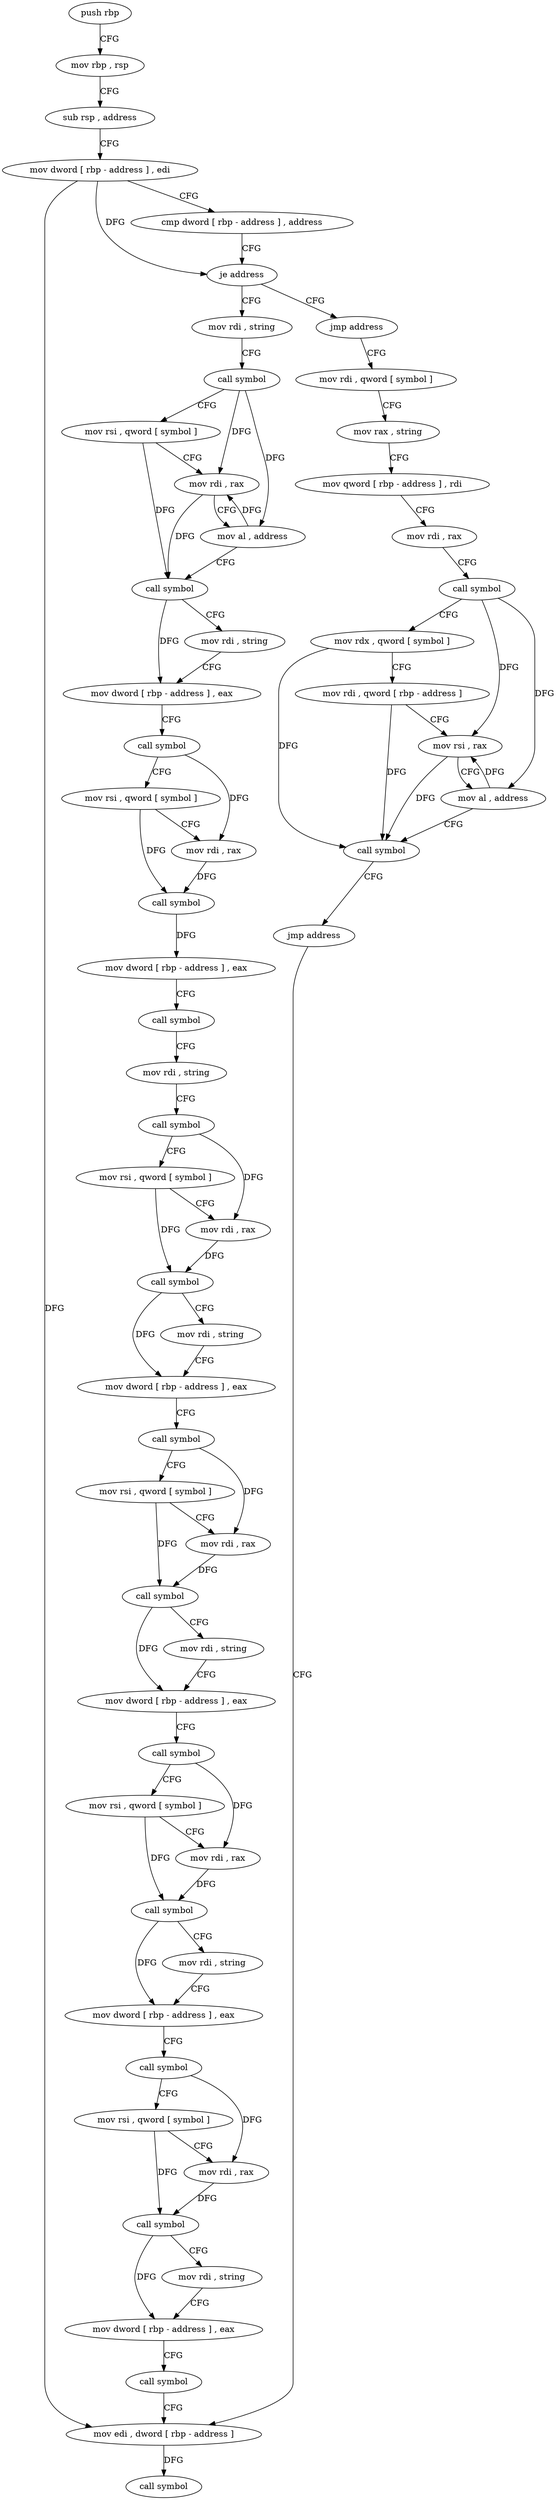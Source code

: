 digraph "func" {
"4200976" [label = "push rbp" ]
"4200977" [label = "mov rbp , rsp" ]
"4200980" [label = "sub rsp , address" ]
"4200984" [label = "mov dword [ rbp - address ] , edi" ]
"4200987" [label = "cmp dword [ rbp - address ] , address" ]
"4200991" [label = "je address" ]
"4201059" [label = "mov rdi , string" ]
"4200997" [label = "jmp address" ]
"4201069" [label = "call symbol" ]
"4201074" [label = "mov rsi , qword [ symbol ]" ]
"4201082" [label = "mov rdi , rax" ]
"4201085" [label = "mov al , address" ]
"4201087" [label = "call symbol" ]
"4201092" [label = "mov rdi , string" ]
"4201102" [label = "mov dword [ rbp - address ] , eax" ]
"4201105" [label = "call symbol" ]
"4201110" [label = "mov rsi , qword [ symbol ]" ]
"4201118" [label = "mov rdi , rax" ]
"4201121" [label = "call symbol" ]
"4201126" [label = "mov dword [ rbp - address ] , eax" ]
"4201129" [label = "call symbol" ]
"4201134" [label = "mov rdi , string" ]
"4201144" [label = "call symbol" ]
"4201149" [label = "mov rsi , qword [ symbol ]" ]
"4201157" [label = "mov rdi , rax" ]
"4201160" [label = "call symbol" ]
"4201165" [label = "mov rdi , string" ]
"4201175" [label = "mov dword [ rbp - address ] , eax" ]
"4201178" [label = "call symbol" ]
"4201183" [label = "mov rsi , qword [ symbol ]" ]
"4201191" [label = "mov rdi , rax" ]
"4201194" [label = "call symbol" ]
"4201199" [label = "mov rdi , string" ]
"4201209" [label = "mov dword [ rbp - address ] , eax" ]
"4201212" [label = "call symbol" ]
"4201217" [label = "mov rsi , qword [ symbol ]" ]
"4201225" [label = "mov rdi , rax" ]
"4201228" [label = "call symbol" ]
"4201233" [label = "mov rdi , string" ]
"4201243" [label = "mov dword [ rbp - address ] , eax" ]
"4201246" [label = "call symbol" ]
"4201251" [label = "mov rsi , qword [ symbol ]" ]
"4201259" [label = "mov rdi , rax" ]
"4201262" [label = "call symbol" ]
"4201267" [label = "mov rdi , string" ]
"4201277" [label = "mov dword [ rbp - address ] , eax" ]
"4201280" [label = "call symbol" ]
"4201285" [label = "mov edi , dword [ rbp - address ]" ]
"4201002" [label = "mov rdi , qword [ symbol ]" ]
"4201010" [label = "mov rax , string" ]
"4201020" [label = "mov qword [ rbp - address ] , rdi" ]
"4201024" [label = "mov rdi , rax" ]
"4201027" [label = "call symbol" ]
"4201032" [label = "mov rdx , qword [ symbol ]" ]
"4201040" [label = "mov rdi , qword [ rbp - address ]" ]
"4201044" [label = "mov rsi , rax" ]
"4201047" [label = "mov al , address" ]
"4201049" [label = "call symbol" ]
"4201054" [label = "jmp address" ]
"4201288" [label = "call symbol" ]
"4200976" -> "4200977" [ label = "CFG" ]
"4200977" -> "4200980" [ label = "CFG" ]
"4200980" -> "4200984" [ label = "CFG" ]
"4200984" -> "4200987" [ label = "CFG" ]
"4200984" -> "4200991" [ label = "DFG" ]
"4200984" -> "4201285" [ label = "DFG" ]
"4200987" -> "4200991" [ label = "CFG" ]
"4200991" -> "4201059" [ label = "CFG" ]
"4200991" -> "4200997" [ label = "CFG" ]
"4201059" -> "4201069" [ label = "CFG" ]
"4200997" -> "4201002" [ label = "CFG" ]
"4201069" -> "4201074" [ label = "CFG" ]
"4201069" -> "4201082" [ label = "DFG" ]
"4201069" -> "4201085" [ label = "DFG" ]
"4201074" -> "4201082" [ label = "CFG" ]
"4201074" -> "4201087" [ label = "DFG" ]
"4201082" -> "4201085" [ label = "CFG" ]
"4201082" -> "4201087" [ label = "DFG" ]
"4201085" -> "4201087" [ label = "CFG" ]
"4201085" -> "4201082" [ label = "DFG" ]
"4201087" -> "4201092" [ label = "CFG" ]
"4201087" -> "4201102" [ label = "DFG" ]
"4201092" -> "4201102" [ label = "CFG" ]
"4201102" -> "4201105" [ label = "CFG" ]
"4201105" -> "4201110" [ label = "CFG" ]
"4201105" -> "4201118" [ label = "DFG" ]
"4201110" -> "4201118" [ label = "CFG" ]
"4201110" -> "4201121" [ label = "DFG" ]
"4201118" -> "4201121" [ label = "DFG" ]
"4201121" -> "4201126" [ label = "DFG" ]
"4201126" -> "4201129" [ label = "CFG" ]
"4201129" -> "4201134" [ label = "CFG" ]
"4201134" -> "4201144" [ label = "CFG" ]
"4201144" -> "4201149" [ label = "CFG" ]
"4201144" -> "4201157" [ label = "DFG" ]
"4201149" -> "4201157" [ label = "CFG" ]
"4201149" -> "4201160" [ label = "DFG" ]
"4201157" -> "4201160" [ label = "DFG" ]
"4201160" -> "4201165" [ label = "CFG" ]
"4201160" -> "4201175" [ label = "DFG" ]
"4201165" -> "4201175" [ label = "CFG" ]
"4201175" -> "4201178" [ label = "CFG" ]
"4201178" -> "4201183" [ label = "CFG" ]
"4201178" -> "4201191" [ label = "DFG" ]
"4201183" -> "4201191" [ label = "CFG" ]
"4201183" -> "4201194" [ label = "DFG" ]
"4201191" -> "4201194" [ label = "DFG" ]
"4201194" -> "4201199" [ label = "CFG" ]
"4201194" -> "4201209" [ label = "DFG" ]
"4201199" -> "4201209" [ label = "CFG" ]
"4201209" -> "4201212" [ label = "CFG" ]
"4201212" -> "4201217" [ label = "CFG" ]
"4201212" -> "4201225" [ label = "DFG" ]
"4201217" -> "4201225" [ label = "CFG" ]
"4201217" -> "4201228" [ label = "DFG" ]
"4201225" -> "4201228" [ label = "DFG" ]
"4201228" -> "4201233" [ label = "CFG" ]
"4201228" -> "4201243" [ label = "DFG" ]
"4201233" -> "4201243" [ label = "CFG" ]
"4201243" -> "4201246" [ label = "CFG" ]
"4201246" -> "4201251" [ label = "CFG" ]
"4201246" -> "4201259" [ label = "DFG" ]
"4201251" -> "4201259" [ label = "CFG" ]
"4201251" -> "4201262" [ label = "DFG" ]
"4201259" -> "4201262" [ label = "DFG" ]
"4201262" -> "4201267" [ label = "CFG" ]
"4201262" -> "4201277" [ label = "DFG" ]
"4201267" -> "4201277" [ label = "CFG" ]
"4201277" -> "4201280" [ label = "CFG" ]
"4201280" -> "4201285" [ label = "CFG" ]
"4201285" -> "4201288" [ label = "DFG" ]
"4201002" -> "4201010" [ label = "CFG" ]
"4201010" -> "4201020" [ label = "CFG" ]
"4201020" -> "4201024" [ label = "CFG" ]
"4201024" -> "4201027" [ label = "CFG" ]
"4201027" -> "4201032" [ label = "CFG" ]
"4201027" -> "4201044" [ label = "DFG" ]
"4201027" -> "4201047" [ label = "DFG" ]
"4201032" -> "4201040" [ label = "CFG" ]
"4201032" -> "4201049" [ label = "DFG" ]
"4201040" -> "4201044" [ label = "CFG" ]
"4201040" -> "4201049" [ label = "DFG" ]
"4201044" -> "4201047" [ label = "CFG" ]
"4201044" -> "4201049" [ label = "DFG" ]
"4201047" -> "4201049" [ label = "CFG" ]
"4201047" -> "4201044" [ label = "DFG" ]
"4201049" -> "4201054" [ label = "CFG" ]
"4201054" -> "4201285" [ label = "CFG" ]
}
